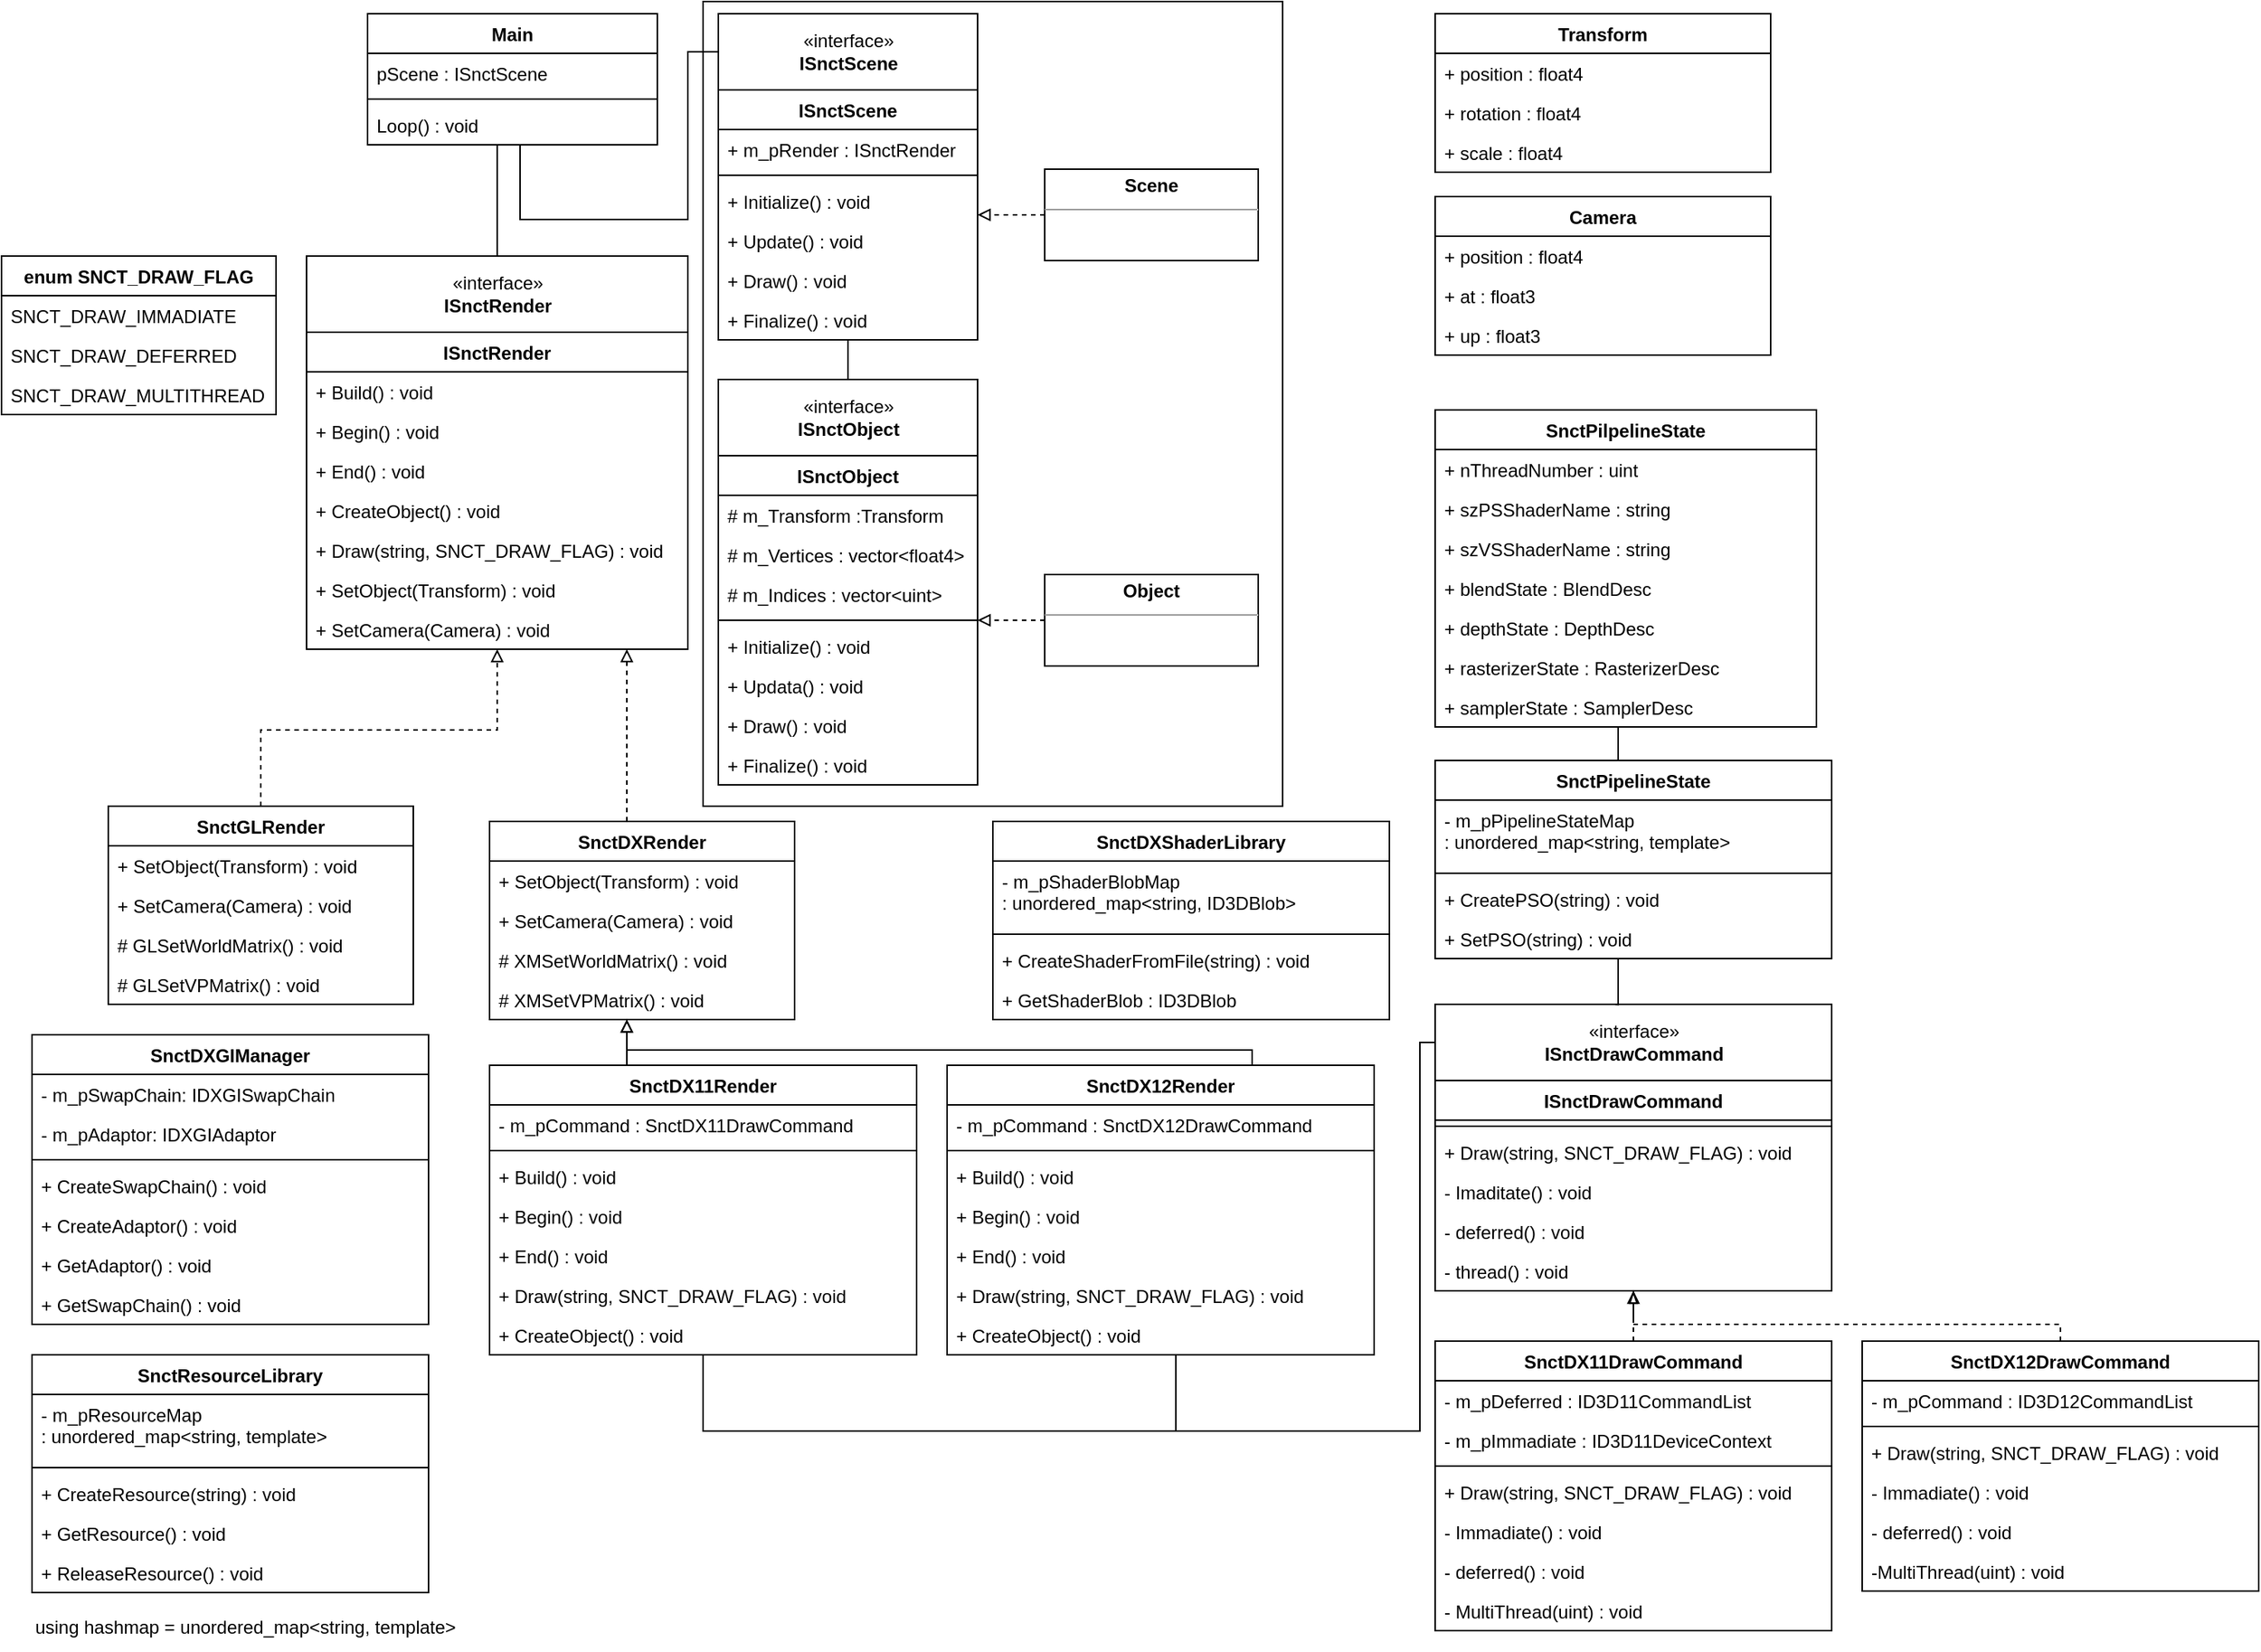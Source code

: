 <mxfile version="17.4.5" type="github">
  <diagram id="C5RBs43oDa-KdzZeNtuy" name="Page-1">
    <mxGraphModel dx="1673" dy="1075" grid="1" gridSize="10" guides="1" tooltips="1" connect="1" arrows="1" fold="1" page="1" pageScale="1" pageWidth="827" pageHeight="1169" math="0" shadow="0">
      <root>
        <mxCell id="WIyWlLk6GJQsqaUBKTNV-0" />
        <mxCell id="WIyWlLk6GJQsqaUBKTNV-1" parent="WIyWlLk6GJQsqaUBKTNV-0" />
        <mxCell id="NYYay5GH5zn1BxUYl0cp-271" value="" style="rounded=0;whiteSpace=wrap;html=1;fontSize=12;" vertex="1" parent="WIyWlLk6GJQsqaUBKTNV-1">
          <mxGeometry x="470" y="2" width="380" height="528" as="geometry" />
        </mxCell>
        <mxCell id="NYYay5GH5zn1BxUYl0cp-12" value="" style="group" vertex="1" connectable="0" parent="WIyWlLk6GJQsqaUBKTNV-1">
          <mxGeometry x="210" y="169" width="250" height="258" as="geometry" />
        </mxCell>
        <mxCell id="NYYay5GH5zn1BxUYl0cp-0" value="«interface»&lt;br&gt;&lt;b&gt;ISnctRender&lt;/b&gt;" style="html=1;" vertex="1" parent="NYYay5GH5zn1BxUYl0cp-12">
          <mxGeometry width="250.0" height="50" as="geometry" />
        </mxCell>
        <mxCell id="NYYay5GH5zn1BxUYl0cp-1" value="ISnctRender" style="swimlane;fontStyle=1;childLayout=stackLayout;horizontal=1;startSize=26;fillColor=none;horizontalStack=0;resizeParent=1;resizeParentMax=0;resizeLast=0;collapsible=1;marginBottom=0;" vertex="1" parent="NYYay5GH5zn1BxUYl0cp-12">
          <mxGeometry y="50" width="250.0" height="208" as="geometry" />
        </mxCell>
        <mxCell id="NYYay5GH5zn1BxUYl0cp-2" value="+ Build() : void" style="text;strokeColor=none;fillColor=none;align=left;verticalAlign=top;spacingLeft=4;spacingRight=4;overflow=hidden;rotatable=0;points=[[0,0.5],[1,0.5]];portConstraint=eastwest;" vertex="1" parent="NYYay5GH5zn1BxUYl0cp-1">
          <mxGeometry y="26" width="250.0" height="26" as="geometry" />
        </mxCell>
        <mxCell id="NYYay5GH5zn1BxUYl0cp-3" value="+ Begin() : void" style="text;strokeColor=none;fillColor=none;align=left;verticalAlign=top;spacingLeft=4;spacingRight=4;overflow=hidden;rotatable=0;points=[[0,0.5],[1,0.5]];portConstraint=eastwest;" vertex="1" parent="NYYay5GH5zn1BxUYl0cp-1">
          <mxGeometry y="52" width="250.0" height="26" as="geometry" />
        </mxCell>
        <mxCell id="NYYay5GH5zn1BxUYl0cp-4" value="+ End() : void" style="text;strokeColor=none;fillColor=none;align=left;verticalAlign=top;spacingLeft=4;spacingRight=4;overflow=hidden;rotatable=0;points=[[0,0.5],[1,0.5]];portConstraint=eastwest;" vertex="1" parent="NYYay5GH5zn1BxUYl0cp-1">
          <mxGeometry y="78" width="250.0" height="26" as="geometry" />
        </mxCell>
        <mxCell id="NYYay5GH5zn1BxUYl0cp-6" value="+ CreateObject() : void" style="text;strokeColor=none;fillColor=none;align=left;verticalAlign=top;spacingLeft=4;spacingRight=4;overflow=hidden;rotatable=0;points=[[0,0.5],[1,0.5]];portConstraint=eastwest;" vertex="1" parent="NYYay5GH5zn1BxUYl0cp-1">
          <mxGeometry y="104" width="250.0" height="26" as="geometry" />
        </mxCell>
        <mxCell id="NYYay5GH5zn1BxUYl0cp-204" value="+ Draw(string, SNCT_DRAW_FLAG) : void" style="text;strokeColor=none;fillColor=none;align=left;verticalAlign=top;spacingLeft=4;spacingRight=4;overflow=hidden;rotatable=0;points=[[0,0.5],[1,0.5]];portConstraint=eastwest;" vertex="1" parent="NYYay5GH5zn1BxUYl0cp-1">
          <mxGeometry y="130" width="250.0" height="26" as="geometry" />
        </mxCell>
        <mxCell id="NYYay5GH5zn1BxUYl0cp-9" value="+ SetObject(Transform) : void" style="text;strokeColor=none;fillColor=none;align=left;verticalAlign=top;spacingLeft=4;spacingRight=4;overflow=hidden;rotatable=0;points=[[0,0.5],[1,0.5]];portConstraint=eastwest;" vertex="1" parent="NYYay5GH5zn1BxUYl0cp-1">
          <mxGeometry y="156" width="250.0" height="26" as="geometry" />
        </mxCell>
        <mxCell id="NYYay5GH5zn1BxUYl0cp-11" value="+ SetCamera(Camera) : void" style="text;strokeColor=none;fillColor=none;align=left;verticalAlign=top;spacingLeft=4;spacingRight=4;overflow=hidden;rotatable=0;points=[[0,0.5],[1,0.5]];portConstraint=eastwest;" vertex="1" parent="NYYay5GH5zn1BxUYl0cp-1">
          <mxGeometry y="182" width="250.0" height="26" as="geometry" />
        </mxCell>
        <mxCell id="NYYay5GH5zn1BxUYl0cp-31" value="" style="group" vertex="1" connectable="0" parent="WIyWlLk6GJQsqaUBKTNV-1">
          <mxGeometry x="480" y="10" width="170" height="154" as="geometry" />
        </mxCell>
        <mxCell id="NYYay5GH5zn1BxUYl0cp-26" value="ISnctScene" style="swimlane;fontStyle=1;childLayout=stackLayout;horizontal=1;startSize=26;fillColor=none;horizontalStack=0;resizeParent=1;resizeParentMax=0;resizeLast=0;collapsible=1;marginBottom=0;fontSize=12;" vertex="1" parent="NYYay5GH5zn1BxUYl0cp-31">
          <mxGeometry y="50" width="170" height="164" as="geometry" />
        </mxCell>
        <mxCell id="NYYay5GH5zn1BxUYl0cp-128" value="+ m_pRender : ISnctRender" style="text;strokeColor=none;fillColor=none;align=left;verticalAlign=top;spacingLeft=4;spacingRight=4;overflow=hidden;rotatable=0;points=[[0,0.5],[1,0.5]];portConstraint=eastwest;fontSize=12;" vertex="1" parent="NYYay5GH5zn1BxUYl0cp-26">
          <mxGeometry y="26" width="170" height="26" as="geometry" />
        </mxCell>
        <mxCell id="NYYay5GH5zn1BxUYl0cp-129" value="" style="line;strokeWidth=1;fillColor=none;align=left;verticalAlign=middle;spacingTop=-1;spacingLeft=3;spacingRight=3;rotatable=0;labelPosition=right;points=[];portConstraint=eastwest;fontSize=12;" vertex="1" parent="NYYay5GH5zn1BxUYl0cp-26">
          <mxGeometry y="52" width="170" height="8" as="geometry" />
        </mxCell>
        <mxCell id="NYYay5GH5zn1BxUYl0cp-27" value="+ Initialize() : void" style="text;strokeColor=none;fillColor=none;align=left;verticalAlign=top;spacingLeft=4;spacingRight=4;overflow=hidden;rotatable=0;points=[[0,0.5],[1,0.5]];portConstraint=eastwest;fontSize=12;" vertex="1" parent="NYYay5GH5zn1BxUYl0cp-26">
          <mxGeometry y="60" width="170" height="26" as="geometry" />
        </mxCell>
        <mxCell id="NYYay5GH5zn1BxUYl0cp-28" value="+ Update() : void" style="text;strokeColor=none;fillColor=none;align=left;verticalAlign=top;spacingLeft=4;spacingRight=4;overflow=hidden;rotatable=0;points=[[0,0.5],[1,0.5]];portConstraint=eastwest;fontSize=12;" vertex="1" parent="NYYay5GH5zn1BxUYl0cp-26">
          <mxGeometry y="86" width="170" height="26" as="geometry" />
        </mxCell>
        <mxCell id="NYYay5GH5zn1BxUYl0cp-32" value="+ Draw() : void" style="text;strokeColor=none;fillColor=none;align=left;verticalAlign=top;spacingLeft=4;spacingRight=4;overflow=hidden;rotatable=0;points=[[0,0.5],[1,0.5]];portConstraint=eastwest;fontSize=12;" vertex="1" parent="NYYay5GH5zn1BxUYl0cp-26">
          <mxGeometry y="112" width="170" height="26" as="geometry" />
        </mxCell>
        <mxCell id="NYYay5GH5zn1BxUYl0cp-29" value="+ Finalize() : void" style="text;strokeColor=none;fillColor=none;align=left;verticalAlign=top;spacingLeft=4;spacingRight=4;overflow=hidden;rotatable=0;points=[[0,0.5],[1,0.5]];portConstraint=eastwest;fontSize=12;" vertex="1" parent="NYYay5GH5zn1BxUYl0cp-26">
          <mxGeometry y="138" width="170" height="26" as="geometry" />
        </mxCell>
        <mxCell id="NYYay5GH5zn1BxUYl0cp-30" value="«interface»&lt;br&gt;&lt;b&gt;ISnctScene&lt;/b&gt;" style="html=1;fontSize=12;" vertex="1" parent="NYYay5GH5zn1BxUYl0cp-31">
          <mxGeometry width="170" height="50" as="geometry" />
        </mxCell>
        <mxCell id="NYYay5GH5zn1BxUYl0cp-38" value="" style="group" vertex="1" connectable="0" parent="WIyWlLk6GJQsqaUBKTNV-1">
          <mxGeometry x="480" y="250" width="170" height="154" as="geometry" />
        </mxCell>
        <mxCell id="NYYay5GH5zn1BxUYl0cp-33" value="ISnctObject" style="swimlane;fontStyle=1;childLayout=stackLayout;horizontal=1;startSize=26;fillColor=none;horizontalStack=0;resizeParent=1;resizeParentMax=0;resizeLast=0;collapsible=1;marginBottom=0;fontSize=12;" vertex="1" parent="NYYay5GH5zn1BxUYl0cp-38">
          <mxGeometry y="50" width="170" height="216" as="geometry" />
        </mxCell>
        <mxCell id="NYYay5GH5zn1BxUYl0cp-34" value="# m_Transform :Transform" style="text;strokeColor=none;fillColor=none;align=left;verticalAlign=top;spacingLeft=4;spacingRight=4;overflow=hidden;rotatable=0;points=[[0,0.5],[1,0.5]];portConstraint=eastwest;fontSize=12;" vertex="1" parent="NYYay5GH5zn1BxUYl0cp-33">
          <mxGeometry y="26" width="170" height="26" as="geometry" />
        </mxCell>
        <mxCell id="NYYay5GH5zn1BxUYl0cp-35" value="# m_Vertices : vector&lt;float4&gt;" style="text;strokeColor=none;fillColor=none;align=left;verticalAlign=top;spacingLeft=4;spacingRight=4;overflow=hidden;rotatable=0;points=[[0,0.5],[1,0.5]];portConstraint=eastwest;fontSize=12;" vertex="1" parent="NYYay5GH5zn1BxUYl0cp-33">
          <mxGeometry y="52" width="170" height="26" as="geometry" />
        </mxCell>
        <mxCell id="NYYay5GH5zn1BxUYl0cp-36" value="# m_Indices : vector&lt;uint&gt;" style="text;strokeColor=none;fillColor=none;align=left;verticalAlign=top;spacingLeft=4;spacingRight=4;overflow=hidden;rotatable=0;points=[[0,0.5],[1,0.5]];portConstraint=eastwest;fontSize=12;" vertex="1" parent="NYYay5GH5zn1BxUYl0cp-33">
          <mxGeometry y="78" width="170" height="26" as="geometry" />
        </mxCell>
        <mxCell id="NYYay5GH5zn1BxUYl0cp-39" value="" style="line;strokeWidth=1;fillColor=none;align=left;verticalAlign=middle;spacingTop=-1;spacingLeft=3;spacingRight=3;rotatable=0;labelPosition=right;points=[];portConstraint=eastwest;fontSize=12;" vertex="1" parent="NYYay5GH5zn1BxUYl0cp-33">
          <mxGeometry y="104" width="170" height="8" as="geometry" />
        </mxCell>
        <mxCell id="NYYay5GH5zn1BxUYl0cp-41" value="+ Initialize() : void" style="text;strokeColor=none;fillColor=none;align=left;verticalAlign=top;spacingLeft=4;spacingRight=4;overflow=hidden;rotatable=0;points=[[0,0.5],[1,0.5]];portConstraint=eastwest;fontSize=12;" vertex="1" parent="NYYay5GH5zn1BxUYl0cp-33">
          <mxGeometry y="112" width="170" height="26" as="geometry" />
        </mxCell>
        <mxCell id="NYYay5GH5zn1BxUYl0cp-40" value="+ Updata() : void" style="text;strokeColor=none;fillColor=none;align=left;verticalAlign=top;spacingLeft=4;spacingRight=4;overflow=hidden;rotatable=0;points=[[0,0.5],[1,0.5]];portConstraint=eastwest;fontSize=12;" vertex="1" parent="NYYay5GH5zn1BxUYl0cp-33">
          <mxGeometry y="138" width="170" height="26" as="geometry" />
        </mxCell>
        <mxCell id="NYYay5GH5zn1BxUYl0cp-42" value="+ Draw() : void" style="text;strokeColor=none;fillColor=none;align=left;verticalAlign=top;spacingLeft=4;spacingRight=4;overflow=hidden;rotatable=0;points=[[0,0.5],[1,0.5]];portConstraint=eastwest;fontSize=12;" vertex="1" parent="NYYay5GH5zn1BxUYl0cp-33">
          <mxGeometry y="164" width="170" height="26" as="geometry" />
        </mxCell>
        <mxCell id="NYYay5GH5zn1BxUYl0cp-43" value="+ Finalize() : void" style="text;strokeColor=none;fillColor=none;align=left;verticalAlign=top;spacingLeft=4;spacingRight=4;overflow=hidden;rotatable=0;points=[[0,0.5],[1,0.5]];portConstraint=eastwest;fontSize=12;" vertex="1" parent="NYYay5GH5zn1BxUYl0cp-33">
          <mxGeometry y="190" width="170" height="26" as="geometry" />
        </mxCell>
        <mxCell id="NYYay5GH5zn1BxUYl0cp-37" value="«interface»&lt;br&gt;&lt;b&gt;ISnctObject&lt;/b&gt;" style="html=1;fontSize=12;" vertex="1" parent="NYYay5GH5zn1BxUYl0cp-38">
          <mxGeometry width="170" height="50" as="geometry" />
        </mxCell>
        <mxCell id="NYYay5GH5zn1BxUYl0cp-44" style="edgeStyle=orthogonalEdgeStyle;rounded=0;orthogonalLoop=1;jettySize=auto;html=1;fontSize=12;endArrow=none;endFill=0;" edge="1" parent="WIyWlLk6GJQsqaUBKTNV-1" source="NYYay5GH5zn1BxUYl0cp-37" target="NYYay5GH5zn1BxUYl0cp-26">
          <mxGeometry relative="1" as="geometry">
            <mxPoint x="570" y="390" as="targetPoint" />
            <Array as="points" />
          </mxGeometry>
        </mxCell>
        <mxCell id="NYYay5GH5zn1BxUYl0cp-46" style="edgeStyle=orthogonalEdgeStyle;rounded=0;orthogonalLoop=1;jettySize=auto;html=1;exitX=0;exitY=0.5;exitDx=0;exitDy=0;fontSize=12;endArrow=block;endFill=0;dashed=1;" edge="1" parent="WIyWlLk6GJQsqaUBKTNV-1" source="NYYay5GH5zn1BxUYl0cp-45" target="NYYay5GH5zn1BxUYl0cp-26">
          <mxGeometry relative="1" as="geometry" />
        </mxCell>
        <mxCell id="NYYay5GH5zn1BxUYl0cp-45" value="&lt;p style=&quot;margin: 0px ; margin-top: 4px ; text-align: center&quot;&gt;&lt;b&gt;Scene&lt;/b&gt;&lt;/p&gt;&lt;div style=&quot;height: 2px&quot;&gt;&lt;/div&gt;&lt;hr size=&quot;1&quot;&gt;&lt;div style=&quot;height: 2px&quot;&gt;&lt;/div&gt;" style="verticalAlign=top;align=left;overflow=fill;fontSize=12;fontFamily=Helvetica;html=1;" vertex="1" parent="WIyWlLk6GJQsqaUBKTNV-1">
          <mxGeometry x="694" y="112" width="140" height="60" as="geometry" />
        </mxCell>
        <mxCell id="NYYay5GH5zn1BxUYl0cp-54" style="edgeStyle=orthogonalEdgeStyle;rounded=0;orthogonalLoop=1;jettySize=auto;html=1;dashed=1;fontSize=12;endArrow=block;endFill=0;" edge="1" parent="WIyWlLk6GJQsqaUBKTNV-1" source="NYYay5GH5zn1BxUYl0cp-53" target="NYYay5GH5zn1BxUYl0cp-33">
          <mxGeometry relative="1" as="geometry" />
        </mxCell>
        <mxCell id="NYYay5GH5zn1BxUYl0cp-53" value="&lt;p style=&quot;margin: 0px ; margin-top: 4px ; text-align: center&quot;&gt;&lt;b&gt;Object&lt;/b&gt;&lt;/p&gt;&lt;div style=&quot;height: 2px&quot;&gt;&lt;/div&gt;&lt;hr size=&quot;1&quot;&gt;&lt;div style=&quot;height: 2px&quot;&gt;&lt;/div&gt;" style="verticalAlign=top;align=left;overflow=fill;fontSize=12;fontFamily=Helvetica;html=1;" vertex="1" parent="WIyWlLk6GJQsqaUBKTNV-1">
          <mxGeometry x="694" y="378" width="140" height="60" as="geometry" />
        </mxCell>
        <mxCell id="NYYay5GH5zn1BxUYl0cp-57" value="Transform" style="swimlane;fontStyle=1;align=center;verticalAlign=top;childLayout=stackLayout;horizontal=1;startSize=26;horizontalStack=0;resizeParent=1;resizeParentMax=0;resizeLast=0;collapsible=1;marginBottom=0;fontSize=12;fillColor=none;" vertex="1" parent="WIyWlLk6GJQsqaUBKTNV-1">
          <mxGeometry x="950" y="10" width="220" height="104" as="geometry" />
        </mxCell>
        <mxCell id="NYYay5GH5zn1BxUYl0cp-58" value="+ position : float4" style="text;strokeColor=none;fillColor=none;align=left;verticalAlign=top;spacingLeft=4;spacingRight=4;overflow=hidden;rotatable=0;points=[[0,0.5],[1,0.5]];portConstraint=eastwest;fontSize=12;" vertex="1" parent="NYYay5GH5zn1BxUYl0cp-57">
          <mxGeometry y="26" width="220" height="26" as="geometry" />
        </mxCell>
        <mxCell id="NYYay5GH5zn1BxUYl0cp-62" value="+ rotation : float4" style="text;strokeColor=none;fillColor=none;align=left;verticalAlign=top;spacingLeft=4;spacingRight=4;overflow=hidden;rotatable=0;points=[[0,0.5],[1,0.5]];portConstraint=eastwest;fontSize=12;" vertex="1" parent="NYYay5GH5zn1BxUYl0cp-57">
          <mxGeometry y="52" width="220" height="26" as="geometry" />
        </mxCell>
        <mxCell id="NYYay5GH5zn1BxUYl0cp-61" value="+ scale : float4" style="text;strokeColor=none;fillColor=none;align=left;verticalAlign=top;spacingLeft=4;spacingRight=4;overflow=hidden;rotatable=0;points=[[0,0.5],[1,0.5]];portConstraint=eastwest;fontSize=12;" vertex="1" parent="NYYay5GH5zn1BxUYl0cp-57">
          <mxGeometry y="78" width="220" height="26" as="geometry" />
        </mxCell>
        <mxCell id="NYYay5GH5zn1BxUYl0cp-63" value="Camera" style="swimlane;fontStyle=1;align=center;verticalAlign=top;childLayout=stackLayout;horizontal=1;startSize=26;horizontalStack=0;resizeParent=1;resizeParentMax=0;resizeLast=0;collapsible=1;marginBottom=0;fontSize=12;fillColor=none;" vertex="1" parent="WIyWlLk6GJQsqaUBKTNV-1">
          <mxGeometry x="950" y="130" width="220" height="104" as="geometry" />
        </mxCell>
        <mxCell id="NYYay5GH5zn1BxUYl0cp-64" value="+ position : float4" style="text;strokeColor=none;fillColor=none;align=left;verticalAlign=top;spacingLeft=4;spacingRight=4;overflow=hidden;rotatable=0;points=[[0,0.5],[1,0.5]];portConstraint=eastwest;fontSize=12;" vertex="1" parent="NYYay5GH5zn1BxUYl0cp-63">
          <mxGeometry y="26" width="220" height="26" as="geometry" />
        </mxCell>
        <mxCell id="NYYay5GH5zn1BxUYl0cp-65" value="+ at : float3" style="text;strokeColor=none;fillColor=none;align=left;verticalAlign=top;spacingLeft=4;spacingRight=4;overflow=hidden;rotatable=0;points=[[0,0.5],[1,0.5]];portConstraint=eastwest;fontSize=12;" vertex="1" parent="NYYay5GH5zn1BxUYl0cp-63">
          <mxGeometry y="52" width="220" height="26" as="geometry" />
        </mxCell>
        <mxCell id="NYYay5GH5zn1BxUYl0cp-66" value="+ up : float3" style="text;strokeColor=none;fillColor=none;align=left;verticalAlign=top;spacingLeft=4;spacingRight=4;overflow=hidden;rotatable=0;points=[[0,0.5],[1,0.5]];portConstraint=eastwest;fontSize=12;" vertex="1" parent="NYYay5GH5zn1BxUYl0cp-63">
          <mxGeometry y="78" width="220" height="26" as="geometry" />
        </mxCell>
        <mxCell id="NYYay5GH5zn1BxUYl0cp-235" style="edgeStyle=orthogonalEdgeStyle;rounded=0;orthogonalLoop=1;jettySize=auto;html=1;fontSize=12;endArrow=none;endFill=0;entryX=0.5;entryY=0;entryDx=0;entryDy=0;" edge="1" parent="WIyWlLk6GJQsqaUBKTNV-1" source="NYYay5GH5zn1BxUYl0cp-67" target="NYYay5GH5zn1BxUYl0cp-194">
          <mxGeometry relative="1" as="geometry">
            <Array as="points">
              <mxPoint x="1070" y="500" />
            </Array>
          </mxGeometry>
        </mxCell>
        <mxCell id="NYYay5GH5zn1BxUYl0cp-67" value="SnctPilpelineState" style="swimlane;fontStyle=1;align=center;verticalAlign=top;childLayout=stackLayout;horizontal=1;startSize=26;horizontalStack=0;resizeParent=1;resizeParentMax=0;resizeLast=0;collapsible=1;marginBottom=0;fontSize=12;fillColor=none;" vertex="1" parent="WIyWlLk6GJQsqaUBKTNV-1">
          <mxGeometry x="950" y="270" width="250" height="208" as="geometry" />
        </mxCell>
        <mxCell id="NYYay5GH5zn1BxUYl0cp-269" value="+ nThreadNumber : uint" style="text;strokeColor=none;fillColor=none;align=left;verticalAlign=top;spacingLeft=4;spacingRight=4;overflow=hidden;rotatable=0;points=[[0,0.5],[1,0.5]];portConstraint=eastwest;fontSize=12;" vertex="1" parent="NYYay5GH5zn1BxUYl0cp-67">
          <mxGeometry y="26" width="250" height="26" as="geometry" />
        </mxCell>
        <mxCell id="NYYay5GH5zn1BxUYl0cp-68" value="+ szPSShaderName : string" style="text;strokeColor=none;fillColor=none;align=left;verticalAlign=top;spacingLeft=4;spacingRight=4;overflow=hidden;rotatable=0;points=[[0,0.5],[1,0.5]];portConstraint=eastwest;fontSize=12;" vertex="1" parent="NYYay5GH5zn1BxUYl0cp-67">
          <mxGeometry y="52" width="250" height="26" as="geometry" />
        </mxCell>
        <mxCell id="NYYay5GH5zn1BxUYl0cp-69" value="+ szVSShaderName : string" style="text;strokeColor=none;fillColor=none;align=left;verticalAlign=top;spacingLeft=4;spacingRight=4;overflow=hidden;rotatable=0;points=[[0,0.5],[1,0.5]];portConstraint=eastwest;fontSize=12;" vertex="1" parent="NYYay5GH5zn1BxUYl0cp-67">
          <mxGeometry y="78" width="250" height="26" as="geometry" />
        </mxCell>
        <mxCell id="NYYay5GH5zn1BxUYl0cp-71" value="+ blendState : BlendDesc" style="text;strokeColor=none;fillColor=none;align=left;verticalAlign=top;spacingLeft=4;spacingRight=4;overflow=hidden;rotatable=0;points=[[0,0.5],[1,0.5]];portConstraint=eastwest;fontSize=12;" vertex="1" parent="NYYay5GH5zn1BxUYl0cp-67">
          <mxGeometry y="104" width="250" height="26" as="geometry" />
        </mxCell>
        <mxCell id="NYYay5GH5zn1BxUYl0cp-70" value="+ depthState : DepthDesc" style="text;strokeColor=none;fillColor=none;align=left;verticalAlign=top;spacingLeft=4;spacingRight=4;overflow=hidden;rotatable=0;points=[[0,0.5],[1,0.5]];portConstraint=eastwest;fontSize=12;" vertex="1" parent="NYYay5GH5zn1BxUYl0cp-67">
          <mxGeometry y="130" width="250" height="26" as="geometry" />
        </mxCell>
        <mxCell id="NYYay5GH5zn1BxUYl0cp-72" value="+ rasterizerState : RasterizerDesc" style="text;strokeColor=none;fillColor=none;align=left;verticalAlign=top;spacingLeft=4;spacingRight=4;overflow=hidden;rotatable=0;points=[[0,0.5],[1,0.5]];portConstraint=eastwest;fontSize=12;" vertex="1" parent="NYYay5GH5zn1BxUYl0cp-67">
          <mxGeometry y="156" width="250" height="26" as="geometry" />
        </mxCell>
        <mxCell id="NYYay5GH5zn1BxUYl0cp-74" value="+ samplerState : SamplerDesc" style="text;strokeColor=none;fillColor=none;align=left;verticalAlign=top;spacingLeft=4;spacingRight=4;overflow=hidden;rotatable=0;points=[[0,0.5],[1,0.5]];portConstraint=eastwest;fontSize=12;" vertex="1" parent="NYYay5GH5zn1BxUYl0cp-67">
          <mxGeometry y="182" width="250" height="26" as="geometry" />
        </mxCell>
        <mxCell id="NYYay5GH5zn1BxUYl0cp-107" style="edgeStyle=orthogonalEdgeStyle;rounded=0;orthogonalLoop=1;jettySize=auto;html=1;fontSize=12;endArrow=block;endFill=0;dashed=1;" edge="1" parent="WIyWlLk6GJQsqaUBKTNV-1" source="NYYay5GH5zn1BxUYl0cp-81" target="NYYay5GH5zn1BxUYl0cp-1">
          <mxGeometry relative="1" as="geometry">
            <Array as="points">
              <mxPoint x="420" y="520" />
              <mxPoint x="420" y="520" />
            </Array>
          </mxGeometry>
        </mxCell>
        <mxCell id="NYYay5GH5zn1BxUYl0cp-81" value="SnctDXRender" style="swimlane;fontStyle=1;childLayout=stackLayout;horizontal=1;startSize=26;fillColor=none;horizontalStack=0;resizeParent=1;resizeParentMax=0;resizeLast=0;collapsible=1;marginBottom=0;fontSize=12;" vertex="1" parent="WIyWlLk6GJQsqaUBKTNV-1">
          <mxGeometry x="330" y="540" width="200" height="130" as="geometry" />
        </mxCell>
        <mxCell id="NYYay5GH5zn1BxUYl0cp-240" value="+ SetObject(Transform) : void" style="text;strokeColor=none;fillColor=none;align=left;verticalAlign=top;spacingLeft=4;spacingRight=4;overflow=hidden;rotatable=0;points=[[0,0.5],[1,0.5]];portConstraint=eastwest;" vertex="1" parent="NYYay5GH5zn1BxUYl0cp-81">
          <mxGeometry y="26" width="200" height="26" as="geometry" />
        </mxCell>
        <mxCell id="NYYay5GH5zn1BxUYl0cp-242" value="+ SetCamera(Camera) : void" style="text;strokeColor=none;fillColor=none;align=left;verticalAlign=top;spacingLeft=4;spacingRight=4;overflow=hidden;rotatable=0;points=[[0,0.5],[1,0.5]];portConstraint=eastwest;" vertex="1" parent="NYYay5GH5zn1BxUYl0cp-81">
          <mxGeometry y="52" width="200" height="26" as="geometry" />
        </mxCell>
        <mxCell id="NYYay5GH5zn1BxUYl0cp-82" value="# XMSetWorldMatrix() : void" style="text;strokeColor=none;fillColor=none;align=left;verticalAlign=top;spacingLeft=4;spacingRight=4;overflow=hidden;rotatable=0;points=[[0,0.5],[1,0.5]];portConstraint=eastwest;fontSize=12;" vertex="1" parent="NYYay5GH5zn1BxUYl0cp-81">
          <mxGeometry y="78" width="200" height="26" as="geometry" />
        </mxCell>
        <mxCell id="NYYay5GH5zn1BxUYl0cp-83" value="# XMSetVPMatrix() : void" style="text;strokeColor=none;fillColor=none;align=left;verticalAlign=top;spacingLeft=4;spacingRight=4;overflow=hidden;rotatable=0;points=[[0,0.5],[1,0.5]];portConstraint=eastwest;fontSize=12;" vertex="1" parent="NYYay5GH5zn1BxUYl0cp-81">
          <mxGeometry y="104" width="200" height="26" as="geometry" />
        </mxCell>
        <mxCell id="NYYay5GH5zn1BxUYl0cp-109" style="edgeStyle=orthogonalEdgeStyle;rounded=0;orthogonalLoop=1;jettySize=auto;html=1;fontSize=12;endArrow=block;endFill=0;dashed=1;" edge="1" parent="WIyWlLk6GJQsqaUBKTNV-1" source="NYYay5GH5zn1BxUYl0cp-85" target="NYYay5GH5zn1BxUYl0cp-1">
          <mxGeometry relative="1" as="geometry">
            <Array as="points">
              <mxPoint x="180" y="480" />
              <mxPoint x="335" y="480" />
            </Array>
          </mxGeometry>
        </mxCell>
        <mxCell id="NYYay5GH5zn1BxUYl0cp-85" value="SnctGLRender" style="swimlane;fontStyle=1;childLayout=stackLayout;horizontal=1;startSize=26;fillColor=none;horizontalStack=0;resizeParent=1;resizeParentMax=0;resizeLast=0;collapsible=1;marginBottom=0;fontSize=12;" vertex="1" parent="WIyWlLk6GJQsqaUBKTNV-1">
          <mxGeometry x="80" y="530" width="200" height="130" as="geometry" />
        </mxCell>
        <mxCell id="NYYay5GH5zn1BxUYl0cp-241" value="+ SetObject(Transform) : void" style="text;strokeColor=none;fillColor=none;align=left;verticalAlign=top;spacingLeft=4;spacingRight=4;overflow=hidden;rotatable=0;points=[[0,0.5],[1,0.5]];portConstraint=eastwest;" vertex="1" parent="NYYay5GH5zn1BxUYl0cp-85">
          <mxGeometry y="26" width="200" height="26" as="geometry" />
        </mxCell>
        <mxCell id="NYYay5GH5zn1BxUYl0cp-243" value="+ SetCamera(Camera) : void" style="text;strokeColor=none;fillColor=none;align=left;verticalAlign=top;spacingLeft=4;spacingRight=4;overflow=hidden;rotatable=0;points=[[0,0.5],[1,0.5]];portConstraint=eastwest;" vertex="1" parent="NYYay5GH5zn1BxUYl0cp-85">
          <mxGeometry y="52" width="200" height="26" as="geometry" />
        </mxCell>
        <mxCell id="NYYay5GH5zn1BxUYl0cp-86" value="# GLSetWorldMatrix() : void" style="text;strokeColor=none;fillColor=none;align=left;verticalAlign=top;spacingLeft=4;spacingRight=4;overflow=hidden;rotatable=0;points=[[0,0.5],[1,0.5]];portConstraint=eastwest;fontSize=12;" vertex="1" parent="NYYay5GH5zn1BxUYl0cp-85">
          <mxGeometry y="78" width="200" height="26" as="geometry" />
        </mxCell>
        <mxCell id="NYYay5GH5zn1BxUYl0cp-87" value="# GLSetVPMatrix() : void" style="text;strokeColor=none;fillColor=none;align=left;verticalAlign=top;spacingLeft=4;spacingRight=4;overflow=hidden;rotatable=0;points=[[0,0.5],[1,0.5]];portConstraint=eastwest;fontSize=12;" vertex="1" parent="NYYay5GH5zn1BxUYl0cp-85">
          <mxGeometry y="104" width="200" height="26" as="geometry" />
        </mxCell>
        <mxCell id="NYYay5GH5zn1BxUYl0cp-112" value="SnctDXGIManager" style="swimlane;fontStyle=1;align=center;verticalAlign=top;childLayout=stackLayout;horizontal=1;startSize=26;horizontalStack=0;resizeParent=1;resizeParentMax=0;resizeLast=0;collapsible=1;marginBottom=0;fontSize=12;fillColor=none;" vertex="1" parent="WIyWlLk6GJQsqaUBKTNV-1">
          <mxGeometry x="30" y="680" width="260" height="190" as="geometry" />
        </mxCell>
        <mxCell id="NYYay5GH5zn1BxUYl0cp-113" value="- m_pSwapChain: IDXGISwapChain" style="text;strokeColor=none;fillColor=none;align=left;verticalAlign=top;spacingLeft=4;spacingRight=4;overflow=hidden;rotatable=0;points=[[0,0.5],[1,0.5]];portConstraint=eastwest;fontSize=12;" vertex="1" parent="NYYay5GH5zn1BxUYl0cp-112">
          <mxGeometry y="26" width="260" height="26" as="geometry" />
        </mxCell>
        <mxCell id="NYYay5GH5zn1BxUYl0cp-117" value="- m_pAdaptor: IDXGIAdaptor" style="text;strokeColor=none;fillColor=none;align=left;verticalAlign=top;spacingLeft=4;spacingRight=4;overflow=hidden;rotatable=0;points=[[0,0.5],[1,0.5]];portConstraint=eastwest;fontSize=12;" vertex="1" parent="NYYay5GH5zn1BxUYl0cp-112">
          <mxGeometry y="52" width="260" height="26" as="geometry" />
        </mxCell>
        <mxCell id="NYYay5GH5zn1BxUYl0cp-114" value="" style="line;strokeWidth=1;fillColor=none;align=left;verticalAlign=middle;spacingTop=-1;spacingLeft=3;spacingRight=3;rotatable=0;labelPosition=right;points=[];portConstraint=eastwest;fontSize=12;" vertex="1" parent="NYYay5GH5zn1BxUYl0cp-112">
          <mxGeometry y="78" width="260" height="8" as="geometry" />
        </mxCell>
        <mxCell id="NYYay5GH5zn1BxUYl0cp-115" value="+ CreateSwapChain() : void" style="text;strokeColor=none;fillColor=none;align=left;verticalAlign=top;spacingLeft=4;spacingRight=4;overflow=hidden;rotatable=0;points=[[0,0.5],[1,0.5]];portConstraint=eastwest;fontSize=12;" vertex="1" parent="NYYay5GH5zn1BxUYl0cp-112">
          <mxGeometry y="86" width="260" height="26" as="geometry" />
        </mxCell>
        <mxCell id="NYYay5GH5zn1BxUYl0cp-116" value="+ CreateAdaptor() : void" style="text;strokeColor=none;fillColor=none;align=left;verticalAlign=top;spacingLeft=4;spacingRight=4;overflow=hidden;rotatable=0;points=[[0,0.5],[1,0.5]];portConstraint=eastwest;fontSize=12;" vertex="1" parent="NYYay5GH5zn1BxUYl0cp-112">
          <mxGeometry y="112" width="260" height="26" as="geometry" />
        </mxCell>
        <mxCell id="NYYay5GH5zn1BxUYl0cp-130" value="+ GetAdaptor() : void" style="text;strokeColor=none;fillColor=none;align=left;verticalAlign=top;spacingLeft=4;spacingRight=4;overflow=hidden;rotatable=0;points=[[0,0.5],[1,0.5]];portConstraint=eastwest;fontSize=12;" vertex="1" parent="NYYay5GH5zn1BxUYl0cp-112">
          <mxGeometry y="138" width="260" height="26" as="geometry" />
        </mxCell>
        <mxCell id="NYYay5GH5zn1BxUYl0cp-131" value="+ GetSwapChain() : void" style="text;strokeColor=none;fillColor=none;align=left;verticalAlign=top;spacingLeft=4;spacingRight=4;overflow=hidden;rotatable=0;points=[[0,0.5],[1,0.5]];portConstraint=eastwest;fontSize=12;" vertex="1" parent="NYYay5GH5zn1BxUYl0cp-112">
          <mxGeometry y="164" width="260" height="26" as="geometry" />
        </mxCell>
        <mxCell id="NYYay5GH5zn1BxUYl0cp-122" style="edgeStyle=orthogonalEdgeStyle;rounded=0;orthogonalLoop=1;jettySize=auto;html=1;fontSize=12;endArrow=block;endFill=0;" edge="1" parent="WIyWlLk6GJQsqaUBKTNV-1" source="NYYay5GH5zn1BxUYl0cp-118" target="NYYay5GH5zn1BxUYl0cp-81">
          <mxGeometry relative="1" as="geometry">
            <Array as="points">
              <mxPoint x="420" y="690" />
              <mxPoint x="420" y="690" />
            </Array>
          </mxGeometry>
        </mxCell>
        <mxCell id="NYYay5GH5zn1BxUYl0cp-118" value="SnctDX11Render" style="swimlane;fontStyle=1;align=center;verticalAlign=top;childLayout=stackLayout;horizontal=1;startSize=26;horizontalStack=0;resizeParent=1;resizeParentMax=0;resizeLast=0;collapsible=1;marginBottom=0;fontSize=12;fillColor=none;" vertex="1" parent="WIyWlLk6GJQsqaUBKTNV-1">
          <mxGeometry x="330" y="700" width="280" height="190" as="geometry" />
        </mxCell>
        <mxCell id="NYYay5GH5zn1BxUYl0cp-259" value="- m_pCommand : SnctDX11DrawCommand " style="text;strokeColor=none;fillColor=none;align=left;verticalAlign=top;spacingLeft=4;spacingRight=4;overflow=hidden;rotatable=0;points=[[0,0.5],[1,0.5]];portConstraint=eastwest;fontSize=12;" vertex="1" parent="NYYay5GH5zn1BxUYl0cp-118">
          <mxGeometry y="26" width="280" height="26" as="geometry" />
        </mxCell>
        <mxCell id="NYYay5GH5zn1BxUYl0cp-120" value="" style="line;strokeWidth=1;fillColor=none;align=left;verticalAlign=middle;spacingTop=-1;spacingLeft=3;spacingRight=3;rotatable=0;labelPosition=right;points=[];portConstraint=eastwest;fontSize=12;" vertex="1" parent="NYYay5GH5zn1BxUYl0cp-118">
          <mxGeometry y="52" width="280" height="8" as="geometry" />
        </mxCell>
        <mxCell id="NYYay5GH5zn1BxUYl0cp-121" value="+ Build() : void" style="text;strokeColor=none;fillColor=none;align=left;verticalAlign=top;spacingLeft=4;spacingRight=4;overflow=hidden;rotatable=0;points=[[0,0.5],[1,0.5]];portConstraint=eastwest;fontSize=12;" vertex="1" parent="NYYay5GH5zn1BxUYl0cp-118">
          <mxGeometry y="60" width="280" height="26" as="geometry" />
        </mxCell>
        <mxCell id="NYYay5GH5zn1BxUYl0cp-211" value="+ Begin() : void" style="text;strokeColor=none;fillColor=none;align=left;verticalAlign=top;spacingLeft=4;spacingRight=4;overflow=hidden;rotatable=0;points=[[0,0.5],[1,0.5]];portConstraint=eastwest;" vertex="1" parent="NYYay5GH5zn1BxUYl0cp-118">
          <mxGeometry y="86" width="280" height="26" as="geometry" />
        </mxCell>
        <mxCell id="NYYay5GH5zn1BxUYl0cp-212" value="+ End() : void" style="text;strokeColor=none;fillColor=none;align=left;verticalAlign=top;spacingLeft=4;spacingRight=4;overflow=hidden;rotatable=0;points=[[0,0.5],[1,0.5]];portConstraint=eastwest;" vertex="1" parent="NYYay5GH5zn1BxUYl0cp-118">
          <mxGeometry y="112" width="280" height="26" as="geometry" />
        </mxCell>
        <mxCell id="NYYay5GH5zn1BxUYl0cp-215" value="+ Draw(string, SNCT_DRAW_FLAG) : void" style="text;strokeColor=none;fillColor=none;align=left;verticalAlign=top;spacingLeft=4;spacingRight=4;overflow=hidden;rotatable=0;points=[[0,0.5],[1,0.5]];portConstraint=eastwest;" vertex="1" parent="NYYay5GH5zn1BxUYl0cp-118">
          <mxGeometry y="138" width="280" height="26" as="geometry" />
        </mxCell>
        <mxCell id="NYYay5GH5zn1BxUYl0cp-238" value="+ CreateObject() : void" style="text;strokeColor=none;fillColor=none;align=left;verticalAlign=top;spacingLeft=4;spacingRight=4;overflow=hidden;rotatable=0;points=[[0,0.5],[1,0.5]];portConstraint=eastwest;" vertex="1" parent="NYYay5GH5zn1BxUYl0cp-118">
          <mxGeometry y="164" width="280" height="26" as="geometry" />
        </mxCell>
        <mxCell id="NYYay5GH5zn1BxUYl0cp-127" style="edgeStyle=orthogonalEdgeStyle;rounded=0;orthogonalLoop=1;jettySize=auto;html=1;fontSize=12;endArrow=block;endFill=0;" edge="1" parent="WIyWlLk6GJQsqaUBKTNV-1" source="NYYay5GH5zn1BxUYl0cp-123" target="NYYay5GH5zn1BxUYl0cp-81">
          <mxGeometry relative="1" as="geometry">
            <Array as="points">
              <mxPoint x="830" y="690" />
              <mxPoint x="420" y="690" />
            </Array>
          </mxGeometry>
        </mxCell>
        <mxCell id="NYYay5GH5zn1BxUYl0cp-123" value="SnctDX12Render" style="swimlane;fontStyle=1;align=center;verticalAlign=top;childLayout=stackLayout;horizontal=1;startSize=26;horizontalStack=0;resizeParent=1;resizeParentMax=0;resizeLast=0;collapsible=1;marginBottom=0;fontSize=12;fillColor=none;" vertex="1" parent="WIyWlLk6GJQsqaUBKTNV-1">
          <mxGeometry x="630" y="700" width="280" height="190" as="geometry" />
        </mxCell>
        <mxCell id="NYYay5GH5zn1BxUYl0cp-260" value="- m_pCommand : SnctDX12DrawCommand " style="text;strokeColor=none;fillColor=none;align=left;verticalAlign=top;spacingLeft=4;spacingRight=4;overflow=hidden;rotatable=0;points=[[0,0.5],[1,0.5]];portConstraint=eastwest;fontSize=12;" vertex="1" parent="NYYay5GH5zn1BxUYl0cp-123">
          <mxGeometry y="26" width="280" height="26" as="geometry" />
        </mxCell>
        <mxCell id="NYYay5GH5zn1BxUYl0cp-125" value="" style="line;strokeWidth=1;fillColor=none;align=left;verticalAlign=middle;spacingTop=-1;spacingLeft=3;spacingRight=3;rotatable=0;labelPosition=right;points=[];portConstraint=eastwest;fontSize=12;" vertex="1" parent="NYYay5GH5zn1BxUYl0cp-123">
          <mxGeometry y="52" width="280" height="8" as="geometry" />
        </mxCell>
        <mxCell id="NYYay5GH5zn1BxUYl0cp-132" value="+ Build() : void" style="text;strokeColor=none;fillColor=none;align=left;verticalAlign=top;spacingLeft=4;spacingRight=4;overflow=hidden;rotatable=0;points=[[0,0.5],[1,0.5]];portConstraint=eastwest;fontSize=12;" vertex="1" parent="NYYay5GH5zn1BxUYl0cp-123">
          <mxGeometry y="60" width="280" height="26" as="geometry" />
        </mxCell>
        <mxCell id="NYYay5GH5zn1BxUYl0cp-213" value="+ Begin() : void" style="text;strokeColor=none;fillColor=none;align=left;verticalAlign=top;spacingLeft=4;spacingRight=4;overflow=hidden;rotatable=0;points=[[0,0.5],[1,0.5]];portConstraint=eastwest;" vertex="1" parent="NYYay5GH5zn1BxUYl0cp-123">
          <mxGeometry y="86" width="280" height="26" as="geometry" />
        </mxCell>
        <mxCell id="NYYay5GH5zn1BxUYl0cp-214" value="+ End() : void" style="text;strokeColor=none;fillColor=none;align=left;verticalAlign=top;spacingLeft=4;spacingRight=4;overflow=hidden;rotatable=0;points=[[0,0.5],[1,0.5]];portConstraint=eastwest;" vertex="1" parent="NYYay5GH5zn1BxUYl0cp-123">
          <mxGeometry y="112" width="280" height="26" as="geometry" />
        </mxCell>
        <mxCell id="NYYay5GH5zn1BxUYl0cp-216" value="+ Draw(string, SNCT_DRAW_FLAG) : void" style="text;strokeColor=none;fillColor=none;align=left;verticalAlign=top;spacingLeft=4;spacingRight=4;overflow=hidden;rotatable=0;points=[[0,0.5],[1,0.5]];portConstraint=eastwest;" vertex="1" parent="NYYay5GH5zn1BxUYl0cp-123">
          <mxGeometry y="138" width="280" height="26" as="geometry" />
        </mxCell>
        <mxCell id="NYYay5GH5zn1BxUYl0cp-239" value="+ CreateObject() : void" style="text;strokeColor=none;fillColor=none;align=left;verticalAlign=top;spacingLeft=4;spacingRight=4;overflow=hidden;rotatable=0;points=[[0,0.5],[1,0.5]];portConstraint=eastwest;" vertex="1" parent="NYYay5GH5zn1BxUYl0cp-123">
          <mxGeometry y="164" width="280" height="26" as="geometry" />
        </mxCell>
        <mxCell id="NYYay5GH5zn1BxUYl0cp-133" value="Main" style="swimlane;fontStyle=1;align=center;verticalAlign=top;childLayout=stackLayout;horizontal=1;startSize=26;horizontalStack=0;resizeParent=1;resizeParentMax=0;resizeLast=0;collapsible=1;marginBottom=0;fontSize=12;fillColor=none;" vertex="1" parent="WIyWlLk6GJQsqaUBKTNV-1">
          <mxGeometry x="250" y="10" width="190" height="86" as="geometry" />
        </mxCell>
        <mxCell id="NYYay5GH5zn1BxUYl0cp-138" value="pScene : ISnctScene" style="text;strokeColor=none;fillColor=none;align=left;verticalAlign=top;spacingLeft=4;spacingRight=4;overflow=hidden;rotatable=0;points=[[0,0.5],[1,0.5]];portConstraint=eastwest;fontSize=12;" vertex="1" parent="NYYay5GH5zn1BxUYl0cp-133">
          <mxGeometry y="26" width="190" height="26" as="geometry" />
        </mxCell>
        <mxCell id="NYYay5GH5zn1BxUYl0cp-139" value="" style="line;strokeWidth=1;fillColor=none;align=left;verticalAlign=middle;spacingTop=-1;spacingLeft=3;spacingRight=3;rotatable=0;labelPosition=right;points=[];portConstraint=eastwest;fontSize=12;" vertex="1" parent="NYYay5GH5zn1BxUYl0cp-133">
          <mxGeometry y="52" width="190" height="8" as="geometry" />
        </mxCell>
        <mxCell id="NYYay5GH5zn1BxUYl0cp-136" value="Loop() : void" style="text;strokeColor=none;fillColor=none;align=left;verticalAlign=top;spacingLeft=4;spacingRight=4;overflow=hidden;rotatable=0;points=[[0,0.5],[1,0.5]];portConstraint=eastwest;fontSize=12;" vertex="1" parent="NYYay5GH5zn1BxUYl0cp-133">
          <mxGeometry y="60" width="190" height="26" as="geometry" />
        </mxCell>
        <mxCell id="NYYay5GH5zn1BxUYl0cp-137" style="edgeStyle=orthogonalEdgeStyle;rounded=0;orthogonalLoop=1;jettySize=auto;html=1;fontSize=12;endArrow=none;endFill=0;" edge="1" parent="WIyWlLk6GJQsqaUBKTNV-1" source="NYYay5GH5zn1BxUYl0cp-30" target="NYYay5GH5zn1BxUYl0cp-133">
          <mxGeometry relative="1" as="geometry">
            <Array as="points">
              <mxPoint x="460" y="35" />
              <mxPoint x="460" y="145" />
              <mxPoint x="350" y="145" />
            </Array>
          </mxGeometry>
        </mxCell>
        <mxCell id="NYYay5GH5zn1BxUYl0cp-140" value="SnctDXShaderLibrary" style="swimlane;fontStyle=1;align=center;verticalAlign=top;childLayout=stackLayout;horizontal=1;startSize=26;horizontalStack=0;resizeParent=1;resizeParentMax=0;resizeLast=0;collapsible=1;marginBottom=0;fontSize=12;fillColor=none;" vertex="1" parent="WIyWlLk6GJQsqaUBKTNV-1">
          <mxGeometry x="660" y="540" width="260" height="130" as="geometry" />
        </mxCell>
        <mxCell id="NYYay5GH5zn1BxUYl0cp-141" value="- m_pShaderBlobMap&#xa;: unordered_map&lt;string, ID3DBlob&gt;" style="text;strokeColor=none;fillColor=none;align=left;verticalAlign=top;spacingLeft=4;spacingRight=4;overflow=hidden;rotatable=0;points=[[0,0.5],[1,0.5]];portConstraint=eastwest;fontSize=12;" vertex="1" parent="NYYay5GH5zn1BxUYl0cp-140">
          <mxGeometry y="26" width="260" height="44" as="geometry" />
        </mxCell>
        <mxCell id="NYYay5GH5zn1BxUYl0cp-143" value="" style="line;strokeWidth=1;fillColor=none;align=left;verticalAlign=middle;spacingTop=-1;spacingLeft=3;spacingRight=3;rotatable=0;labelPosition=right;points=[];portConstraint=eastwest;fontSize=12;" vertex="1" parent="NYYay5GH5zn1BxUYl0cp-140">
          <mxGeometry y="70" width="260" height="8" as="geometry" />
        </mxCell>
        <mxCell id="NYYay5GH5zn1BxUYl0cp-155" value="+ CreateShaderFromFile(string) : void" style="text;strokeColor=none;fillColor=none;align=left;verticalAlign=top;spacingLeft=4;spacingRight=4;overflow=hidden;rotatable=0;points=[[0,0.5],[1,0.5]];portConstraint=eastwest;fontSize=12;" vertex="1" parent="NYYay5GH5zn1BxUYl0cp-140">
          <mxGeometry y="78" width="260" height="26" as="geometry" />
        </mxCell>
        <mxCell id="NYYay5GH5zn1BxUYl0cp-147" value="+ GetShaderBlob : ID3DBlob" style="text;strokeColor=none;fillColor=none;align=left;verticalAlign=top;spacingLeft=4;spacingRight=4;overflow=hidden;rotatable=0;points=[[0,0.5],[1,0.5]];portConstraint=eastwest;fontSize=12;" vertex="1" parent="NYYay5GH5zn1BxUYl0cp-140">
          <mxGeometry y="104" width="260" height="26" as="geometry" />
        </mxCell>
        <mxCell id="NYYay5GH5zn1BxUYl0cp-182" value="SnctResourceLibrary" style="swimlane;fontStyle=1;align=center;verticalAlign=top;childLayout=stackLayout;horizontal=1;startSize=26;horizontalStack=0;resizeParent=1;resizeParentMax=0;resizeLast=0;collapsible=1;marginBottom=0;fontSize=12;fillColor=none;" vertex="1" parent="WIyWlLk6GJQsqaUBKTNV-1">
          <mxGeometry x="30" y="890" width="260" height="156" as="geometry" />
        </mxCell>
        <mxCell id="NYYay5GH5zn1BxUYl0cp-183" value="- m_pResourceMap&#xa;: unordered_map&lt;string, template&gt;" style="text;strokeColor=none;fillColor=none;align=left;verticalAlign=top;spacingLeft=4;spacingRight=4;overflow=hidden;rotatable=0;points=[[0,0.5],[1,0.5]];portConstraint=eastwest;fontSize=12;" vertex="1" parent="NYYay5GH5zn1BxUYl0cp-182">
          <mxGeometry y="26" width="260" height="44" as="geometry" />
        </mxCell>
        <mxCell id="NYYay5GH5zn1BxUYl0cp-184" value="" style="line;strokeWidth=1;fillColor=none;align=left;verticalAlign=middle;spacingTop=-1;spacingLeft=3;spacingRight=3;rotatable=0;labelPosition=right;points=[];portConstraint=eastwest;fontSize=12;" vertex="1" parent="NYYay5GH5zn1BxUYl0cp-182">
          <mxGeometry y="70" width="260" height="8" as="geometry" />
        </mxCell>
        <mxCell id="NYYay5GH5zn1BxUYl0cp-185" value="+ CreateResource(string) : void" style="text;strokeColor=none;fillColor=none;align=left;verticalAlign=top;spacingLeft=4;spacingRight=4;overflow=hidden;rotatable=0;points=[[0,0.5],[1,0.5]];portConstraint=eastwest;fontSize=12;" vertex="1" parent="NYYay5GH5zn1BxUYl0cp-182">
          <mxGeometry y="78" width="260" height="26" as="geometry" />
        </mxCell>
        <mxCell id="NYYay5GH5zn1BxUYl0cp-186" value="+ GetResource() : void" style="text;strokeColor=none;fillColor=none;align=left;verticalAlign=top;spacingLeft=4;spacingRight=4;overflow=hidden;rotatable=0;points=[[0,0.5],[1,0.5]];portConstraint=eastwest;fontSize=12;" vertex="1" parent="NYYay5GH5zn1BxUYl0cp-182">
          <mxGeometry y="104" width="260" height="26" as="geometry" />
        </mxCell>
        <mxCell id="NYYay5GH5zn1BxUYl0cp-187" value="+ ReleaseResource() : void" style="text;strokeColor=none;fillColor=none;align=left;verticalAlign=top;spacingLeft=4;spacingRight=4;overflow=hidden;rotatable=0;points=[[0,0.5],[1,0.5]];portConstraint=eastwest;fontSize=12;" vertex="1" parent="NYYay5GH5zn1BxUYl0cp-182">
          <mxGeometry y="130" width="260" height="26" as="geometry" />
        </mxCell>
        <mxCell id="NYYay5GH5zn1BxUYl0cp-188" style="edgeStyle=orthogonalEdgeStyle;rounded=0;orthogonalLoop=1;jettySize=auto;html=1;fontSize=12;endArrow=none;endFill=0;" edge="1" parent="WIyWlLk6GJQsqaUBKTNV-1" source="NYYay5GH5zn1BxUYl0cp-0" target="NYYay5GH5zn1BxUYl0cp-133">
          <mxGeometry relative="1" as="geometry">
            <Array as="points">
              <mxPoint x="345" y="180" />
              <mxPoint x="345" y="180" />
            </Array>
          </mxGeometry>
        </mxCell>
        <mxCell id="NYYay5GH5zn1BxUYl0cp-194" value="SnctPipelineState" style="swimlane;fontStyle=1;align=center;verticalAlign=top;childLayout=stackLayout;horizontal=1;startSize=26;horizontalStack=0;resizeParent=1;resizeParentMax=0;resizeLast=0;collapsible=1;marginBottom=0;fontSize=12;fillColor=none;" vertex="1" parent="WIyWlLk6GJQsqaUBKTNV-1">
          <mxGeometry x="950" y="500" width="260" height="130" as="geometry" />
        </mxCell>
        <mxCell id="NYYay5GH5zn1BxUYl0cp-195" value="- m_pPipelineStateMap&#xa;: unordered_map&lt;string, template&gt;" style="text;strokeColor=none;fillColor=none;align=left;verticalAlign=top;spacingLeft=4;spacingRight=4;overflow=hidden;rotatable=0;points=[[0,0.5],[1,0.5]];portConstraint=eastwest;fontSize=12;" vertex="1" parent="NYYay5GH5zn1BxUYl0cp-194">
          <mxGeometry y="26" width="260" height="44" as="geometry" />
        </mxCell>
        <mxCell id="NYYay5GH5zn1BxUYl0cp-196" value="" style="line;strokeWidth=1;fillColor=none;align=left;verticalAlign=middle;spacingTop=-1;spacingLeft=3;spacingRight=3;rotatable=0;labelPosition=right;points=[];portConstraint=eastwest;fontSize=12;" vertex="1" parent="NYYay5GH5zn1BxUYl0cp-194">
          <mxGeometry y="70" width="260" height="8" as="geometry" />
        </mxCell>
        <mxCell id="NYYay5GH5zn1BxUYl0cp-197" value="+ CreatePSO(string) : void" style="text;strokeColor=none;fillColor=none;align=left;verticalAlign=top;spacingLeft=4;spacingRight=4;overflow=hidden;rotatable=0;points=[[0,0.5],[1,0.5]];portConstraint=eastwest;fontSize=12;" vertex="1" parent="NYYay5GH5zn1BxUYl0cp-194">
          <mxGeometry y="78" width="260" height="26" as="geometry" />
        </mxCell>
        <mxCell id="NYYay5GH5zn1BxUYl0cp-198" value="+ SetPSO(string) : void" style="text;strokeColor=none;fillColor=none;align=left;verticalAlign=top;spacingLeft=4;spacingRight=4;overflow=hidden;rotatable=0;points=[[0,0.5],[1,0.5]];portConstraint=eastwest;fontSize=12;" vertex="1" parent="NYYay5GH5zn1BxUYl0cp-194">
          <mxGeometry y="104" width="260" height="26" as="geometry" />
        </mxCell>
        <mxCell id="NYYay5GH5zn1BxUYl0cp-200" value="enum SNCT_DRAW_FLAG" style="swimlane;fontStyle=1;childLayout=stackLayout;horizontal=1;startSize=26;fillColor=none;horizontalStack=0;resizeParent=1;resizeParentMax=0;resizeLast=0;collapsible=1;marginBottom=0;fontSize=12;" vertex="1" parent="WIyWlLk6GJQsqaUBKTNV-1">
          <mxGeometry x="10" y="169" width="180" height="104" as="geometry" />
        </mxCell>
        <mxCell id="NYYay5GH5zn1BxUYl0cp-201" value="SNCT_DRAW_IMMADIATE" style="text;strokeColor=none;fillColor=none;align=left;verticalAlign=top;spacingLeft=4;spacingRight=4;overflow=hidden;rotatable=0;points=[[0,0.5],[1,0.5]];portConstraint=eastwest;fontSize=12;" vertex="1" parent="NYYay5GH5zn1BxUYl0cp-200">
          <mxGeometry y="26" width="180" height="26" as="geometry" />
        </mxCell>
        <mxCell id="NYYay5GH5zn1BxUYl0cp-202" value="SNCT_DRAW_DEFERRED" style="text;strokeColor=none;fillColor=none;align=left;verticalAlign=top;spacingLeft=4;spacingRight=4;overflow=hidden;rotatable=0;points=[[0,0.5],[1,0.5]];portConstraint=eastwest;fontSize=12;" vertex="1" parent="NYYay5GH5zn1BxUYl0cp-200">
          <mxGeometry y="52" width="180" height="26" as="geometry" />
        </mxCell>
        <mxCell id="NYYay5GH5zn1BxUYl0cp-203" value="SNCT_DRAW_MULTITHREAD" style="text;strokeColor=none;fillColor=none;align=left;verticalAlign=top;spacingLeft=4;spacingRight=4;overflow=hidden;rotatable=0;points=[[0,0.5],[1,0.5]];portConstraint=eastwest;fontSize=12;" vertex="1" parent="NYYay5GH5zn1BxUYl0cp-200">
          <mxGeometry y="78" width="180" height="26" as="geometry" />
        </mxCell>
        <mxCell id="NYYay5GH5zn1BxUYl0cp-210" style="edgeStyle=orthogonalEdgeStyle;rounded=0;orthogonalLoop=1;jettySize=auto;html=1;fontSize=12;endArrow=none;endFill=0;entryX=0.454;entryY=0.003;entryDx=0;entryDy=0;entryPerimeter=0;" edge="1" parent="WIyWlLk6GJQsqaUBKTNV-1" source="NYYay5GH5zn1BxUYl0cp-194" target="NYYay5GH5zn1BxUYl0cp-231">
          <mxGeometry relative="1" as="geometry">
            <Array as="points">
              <mxPoint x="1070" y="660" />
            </Array>
          </mxGeometry>
        </mxCell>
        <mxCell id="NYYay5GH5zn1BxUYl0cp-232" value="" style="group" vertex="1" connectable="0" parent="WIyWlLk6GJQsqaUBKTNV-1">
          <mxGeometry x="950" y="660" width="260" height="136" as="geometry" />
        </mxCell>
        <mxCell id="NYYay5GH5zn1BxUYl0cp-221" value="ISnctDrawCommand" style="swimlane;fontStyle=1;align=center;verticalAlign=top;childLayout=stackLayout;horizontal=1;startSize=26;horizontalStack=0;resizeParent=1;resizeParentMax=0;resizeLast=0;collapsible=1;marginBottom=0;fontSize=12;fillColor=none;" vertex="1" parent="NYYay5GH5zn1BxUYl0cp-232">
          <mxGeometry y="50" width="260" height="138" as="geometry" />
        </mxCell>
        <mxCell id="NYYay5GH5zn1BxUYl0cp-223" value="" style="line;strokeWidth=1;fillColor=none;align=left;verticalAlign=middle;spacingTop=-1;spacingLeft=3;spacingRight=3;rotatable=0;labelPosition=right;points=[];portConstraint=eastwest;fontSize=12;" vertex="1" parent="NYYay5GH5zn1BxUYl0cp-221">
          <mxGeometry y="26" width="260" height="8" as="geometry" />
        </mxCell>
        <mxCell id="NYYay5GH5zn1BxUYl0cp-234" value="+ Draw(string, SNCT_DRAW_FLAG) : void" style="text;strokeColor=none;fillColor=none;align=left;verticalAlign=top;spacingLeft=4;spacingRight=4;overflow=hidden;rotatable=0;points=[[0,0.5],[1,0.5]];portConstraint=eastwest;fontSize=12;" vertex="1" parent="NYYay5GH5zn1BxUYl0cp-221">
          <mxGeometry y="34" width="260" height="26" as="geometry" />
        </mxCell>
        <mxCell id="NYYay5GH5zn1BxUYl0cp-224" value="- Imaditate() : void" style="text;strokeColor=none;fillColor=none;align=left;verticalAlign=top;spacingLeft=4;spacingRight=4;overflow=hidden;rotatable=0;points=[[0,0.5],[1,0.5]];portConstraint=eastwest;fontSize=12;" vertex="1" parent="NYYay5GH5zn1BxUYl0cp-221">
          <mxGeometry y="60" width="260" height="26" as="geometry" />
        </mxCell>
        <mxCell id="NYYay5GH5zn1BxUYl0cp-225" value="- deferred() : void" style="text;strokeColor=none;fillColor=none;align=left;verticalAlign=top;spacingLeft=4;spacingRight=4;overflow=hidden;rotatable=0;points=[[0,0.5],[1,0.5]];portConstraint=eastwest;fontSize=12;" vertex="1" parent="NYYay5GH5zn1BxUYl0cp-221">
          <mxGeometry y="86" width="260" height="26" as="geometry" />
        </mxCell>
        <mxCell id="NYYay5GH5zn1BxUYl0cp-233" value="- thread() : void" style="text;strokeColor=none;fillColor=none;align=left;verticalAlign=top;spacingLeft=4;spacingRight=4;overflow=hidden;rotatable=0;points=[[0,0.5],[1,0.5]];portConstraint=eastwest;fontSize=12;" vertex="1" parent="NYYay5GH5zn1BxUYl0cp-221">
          <mxGeometry y="112" width="260" height="26" as="geometry" />
        </mxCell>
        <mxCell id="NYYay5GH5zn1BxUYl0cp-231" value="«interface»&lt;br&gt;&lt;span style=&quot;font-weight: 700&quot;&gt;ISnctDrawCommand&lt;/span&gt;" style="html=1;fontSize=12;fillColor=none;" vertex="1" parent="NYYay5GH5zn1BxUYl0cp-232">
          <mxGeometry width="260" height="50" as="geometry" />
        </mxCell>
        <mxCell id="NYYay5GH5zn1BxUYl0cp-237" value="using hashmap = unordered_map&amp;lt;string, template&amp;gt;" style="text;html=1;strokeColor=none;fillColor=none;align=center;verticalAlign=middle;whiteSpace=wrap;rounded=0;fontSize=12;" vertex="1" parent="WIyWlLk6GJQsqaUBKTNV-1">
          <mxGeometry x="20" y="1054" width="300" height="30" as="geometry" />
        </mxCell>
        <mxCell id="NYYay5GH5zn1BxUYl0cp-244" value="" style="group" vertex="1" connectable="0" parent="WIyWlLk6GJQsqaUBKTNV-1">
          <mxGeometry x="950" y="846" width="260" height="136" as="geometry" />
        </mxCell>
        <mxCell id="NYYay5GH5zn1BxUYl0cp-245" value="SnctDX11DrawCommand" style="swimlane;fontStyle=1;align=center;verticalAlign=top;childLayout=stackLayout;horizontal=1;startSize=26;horizontalStack=0;resizeParent=1;resizeParentMax=0;resizeLast=0;collapsible=1;marginBottom=0;fontSize=12;fillColor=none;" vertex="1" parent="NYYay5GH5zn1BxUYl0cp-244">
          <mxGeometry y="35" width="260" height="190" as="geometry" />
        </mxCell>
        <mxCell id="NYYay5GH5zn1BxUYl0cp-264" value="- m_pDeferred : ID3D11CommandList " style="text;strokeColor=none;fillColor=none;align=left;verticalAlign=top;spacingLeft=4;spacingRight=4;overflow=hidden;rotatable=0;points=[[0,0.5],[1,0.5]];portConstraint=eastwest;fontSize=12;" vertex="1" parent="NYYay5GH5zn1BxUYl0cp-245">
          <mxGeometry y="26" width="260" height="26" as="geometry" />
        </mxCell>
        <mxCell id="NYYay5GH5zn1BxUYl0cp-266" value="- m_pImmadiate : ID3D11DeviceContext" style="text;strokeColor=none;fillColor=none;align=left;verticalAlign=top;spacingLeft=4;spacingRight=4;overflow=hidden;rotatable=0;points=[[0,0.5],[1,0.5]];portConstraint=eastwest;fontSize=12;" vertex="1" parent="NYYay5GH5zn1BxUYl0cp-245">
          <mxGeometry y="52" width="260" height="26" as="geometry" />
        </mxCell>
        <mxCell id="NYYay5GH5zn1BxUYl0cp-246" value="" style="line;strokeWidth=1;fillColor=none;align=left;verticalAlign=middle;spacingTop=-1;spacingLeft=3;spacingRight=3;rotatable=0;labelPosition=right;points=[];portConstraint=eastwest;fontSize=12;" vertex="1" parent="NYYay5GH5zn1BxUYl0cp-245">
          <mxGeometry y="78" width="260" height="8" as="geometry" />
        </mxCell>
        <mxCell id="NYYay5GH5zn1BxUYl0cp-247" value="+ Draw(string, SNCT_DRAW_FLAG) : void" style="text;strokeColor=none;fillColor=none;align=left;verticalAlign=top;spacingLeft=4;spacingRight=4;overflow=hidden;rotatable=0;points=[[0,0.5],[1,0.5]];portConstraint=eastwest;fontSize=12;" vertex="1" parent="NYYay5GH5zn1BxUYl0cp-245">
          <mxGeometry y="86" width="260" height="26" as="geometry" />
        </mxCell>
        <mxCell id="NYYay5GH5zn1BxUYl0cp-248" value="- Immadiate() : void" style="text;strokeColor=none;fillColor=none;align=left;verticalAlign=top;spacingLeft=4;spacingRight=4;overflow=hidden;rotatable=0;points=[[0,0.5],[1,0.5]];portConstraint=eastwest;fontSize=12;" vertex="1" parent="NYYay5GH5zn1BxUYl0cp-245">
          <mxGeometry y="112" width="260" height="26" as="geometry" />
        </mxCell>
        <mxCell id="NYYay5GH5zn1BxUYl0cp-249" value="- deferred() : void" style="text;strokeColor=none;fillColor=none;align=left;verticalAlign=top;spacingLeft=4;spacingRight=4;overflow=hidden;rotatable=0;points=[[0,0.5],[1,0.5]];portConstraint=eastwest;fontSize=12;" vertex="1" parent="NYYay5GH5zn1BxUYl0cp-245">
          <mxGeometry y="138" width="260" height="26" as="geometry" />
        </mxCell>
        <mxCell id="NYYay5GH5zn1BxUYl0cp-250" value="- MultiThread(uint) : void" style="text;strokeColor=none;fillColor=none;align=left;verticalAlign=top;spacingLeft=4;spacingRight=4;overflow=hidden;rotatable=0;points=[[0,0.5],[1,0.5]];portConstraint=eastwest;fontSize=12;" vertex="1" parent="NYYay5GH5zn1BxUYl0cp-245">
          <mxGeometry y="164" width="260" height="26" as="geometry" />
        </mxCell>
        <mxCell id="NYYay5GH5zn1BxUYl0cp-252" value="" style="group" vertex="1" connectable="0" parent="WIyWlLk6GJQsqaUBKTNV-1">
          <mxGeometry x="1230" y="846" width="260" height="136" as="geometry" />
        </mxCell>
        <mxCell id="NYYay5GH5zn1BxUYl0cp-253" value="SnctDX12DrawCommand" style="swimlane;fontStyle=1;align=center;verticalAlign=top;childLayout=stackLayout;horizontal=1;startSize=26;horizontalStack=0;resizeParent=1;resizeParentMax=0;resizeLast=0;collapsible=1;marginBottom=0;fontSize=12;fillColor=none;" vertex="1" parent="NYYay5GH5zn1BxUYl0cp-252">
          <mxGeometry y="35" width="260" height="164" as="geometry" />
        </mxCell>
        <mxCell id="NYYay5GH5zn1BxUYl0cp-265" value="- m_pCommand : ID3D12CommandList " style="text;strokeColor=none;fillColor=none;align=left;verticalAlign=top;spacingLeft=4;spacingRight=4;overflow=hidden;rotatable=0;points=[[0,0.5],[1,0.5]];portConstraint=eastwest;fontSize=12;" vertex="1" parent="NYYay5GH5zn1BxUYl0cp-253">
          <mxGeometry y="26" width="260" height="26" as="geometry" />
        </mxCell>
        <mxCell id="NYYay5GH5zn1BxUYl0cp-254" value="" style="line;strokeWidth=1;fillColor=none;align=left;verticalAlign=middle;spacingTop=-1;spacingLeft=3;spacingRight=3;rotatable=0;labelPosition=right;points=[];portConstraint=eastwest;fontSize=12;" vertex="1" parent="NYYay5GH5zn1BxUYl0cp-253">
          <mxGeometry y="52" width="260" height="8" as="geometry" />
        </mxCell>
        <mxCell id="NYYay5GH5zn1BxUYl0cp-255" value="+ Draw(string, SNCT_DRAW_FLAG) : void" style="text;strokeColor=none;fillColor=none;align=left;verticalAlign=top;spacingLeft=4;spacingRight=4;overflow=hidden;rotatable=0;points=[[0,0.5],[1,0.5]];portConstraint=eastwest;fontSize=12;" vertex="1" parent="NYYay5GH5zn1BxUYl0cp-253">
          <mxGeometry y="60" width="260" height="26" as="geometry" />
        </mxCell>
        <mxCell id="NYYay5GH5zn1BxUYl0cp-256" value="- Immadiate() : void" style="text;strokeColor=none;fillColor=none;align=left;verticalAlign=top;spacingLeft=4;spacingRight=4;overflow=hidden;rotatable=0;points=[[0,0.5],[1,0.5]];portConstraint=eastwest;fontSize=12;" vertex="1" parent="NYYay5GH5zn1BxUYl0cp-253">
          <mxGeometry y="86" width="260" height="26" as="geometry" />
        </mxCell>
        <mxCell id="NYYay5GH5zn1BxUYl0cp-257" value="- deferred() : void" style="text;strokeColor=none;fillColor=none;align=left;verticalAlign=top;spacingLeft=4;spacingRight=4;overflow=hidden;rotatable=0;points=[[0,0.5],[1,0.5]];portConstraint=eastwest;fontSize=12;" vertex="1" parent="NYYay5GH5zn1BxUYl0cp-253">
          <mxGeometry y="112" width="260" height="26" as="geometry" />
        </mxCell>
        <mxCell id="NYYay5GH5zn1BxUYl0cp-258" value="-MultiThread(uint) : void" style="text;strokeColor=none;fillColor=none;align=left;verticalAlign=top;spacingLeft=4;spacingRight=4;overflow=hidden;rotatable=0;points=[[0,0.5],[1,0.5]];portConstraint=eastwest;fontSize=12;" vertex="1" parent="NYYay5GH5zn1BxUYl0cp-253">
          <mxGeometry y="138" width="260" height="26" as="geometry" />
        </mxCell>
        <mxCell id="NYYay5GH5zn1BxUYl0cp-261" style="edgeStyle=orthogonalEdgeStyle;rounded=0;orthogonalLoop=1;jettySize=auto;html=1;fontSize=12;endArrow=block;endFill=0;dashed=1;" edge="1" parent="WIyWlLk6GJQsqaUBKTNV-1" source="NYYay5GH5zn1BxUYl0cp-245" target="NYYay5GH5zn1BxUYl0cp-221">
          <mxGeometry relative="1" as="geometry" />
        </mxCell>
        <mxCell id="NYYay5GH5zn1BxUYl0cp-262" style="edgeStyle=orthogonalEdgeStyle;rounded=0;orthogonalLoop=1;jettySize=auto;html=1;fontSize=12;endArrow=blockThin;endFill=0;dashed=1;" edge="1" parent="WIyWlLk6GJQsqaUBKTNV-1" source="NYYay5GH5zn1BxUYl0cp-253" target="NYYay5GH5zn1BxUYl0cp-221">
          <mxGeometry relative="1" as="geometry">
            <Array as="points">
              <mxPoint x="1360" y="870" />
              <mxPoint x="1080" y="870" />
            </Array>
          </mxGeometry>
        </mxCell>
        <mxCell id="NYYay5GH5zn1BxUYl0cp-267" style="edgeStyle=orthogonalEdgeStyle;rounded=0;orthogonalLoop=1;jettySize=auto;html=1;fontSize=12;endArrow=none;endFill=0;" edge="1" parent="WIyWlLk6GJQsqaUBKTNV-1" source="NYYay5GH5zn1BxUYl0cp-231" target="NYYay5GH5zn1BxUYl0cp-123">
          <mxGeometry relative="1" as="geometry">
            <Array as="points">
              <mxPoint x="940" y="685" />
              <mxPoint x="940" y="940" />
              <mxPoint x="780" y="940" />
            </Array>
          </mxGeometry>
        </mxCell>
        <mxCell id="NYYay5GH5zn1BxUYl0cp-268" style="edgeStyle=orthogonalEdgeStyle;rounded=0;orthogonalLoop=1;jettySize=auto;html=1;fontSize=12;endArrow=none;endFill=0;" edge="1" parent="WIyWlLk6GJQsqaUBKTNV-1" source="NYYay5GH5zn1BxUYl0cp-231" target="NYYay5GH5zn1BxUYl0cp-118">
          <mxGeometry relative="1" as="geometry">
            <Array as="points">
              <mxPoint x="940" y="685" />
              <mxPoint x="940" y="940" />
              <mxPoint x="470" y="940" />
            </Array>
          </mxGeometry>
        </mxCell>
      </root>
    </mxGraphModel>
  </diagram>
</mxfile>
